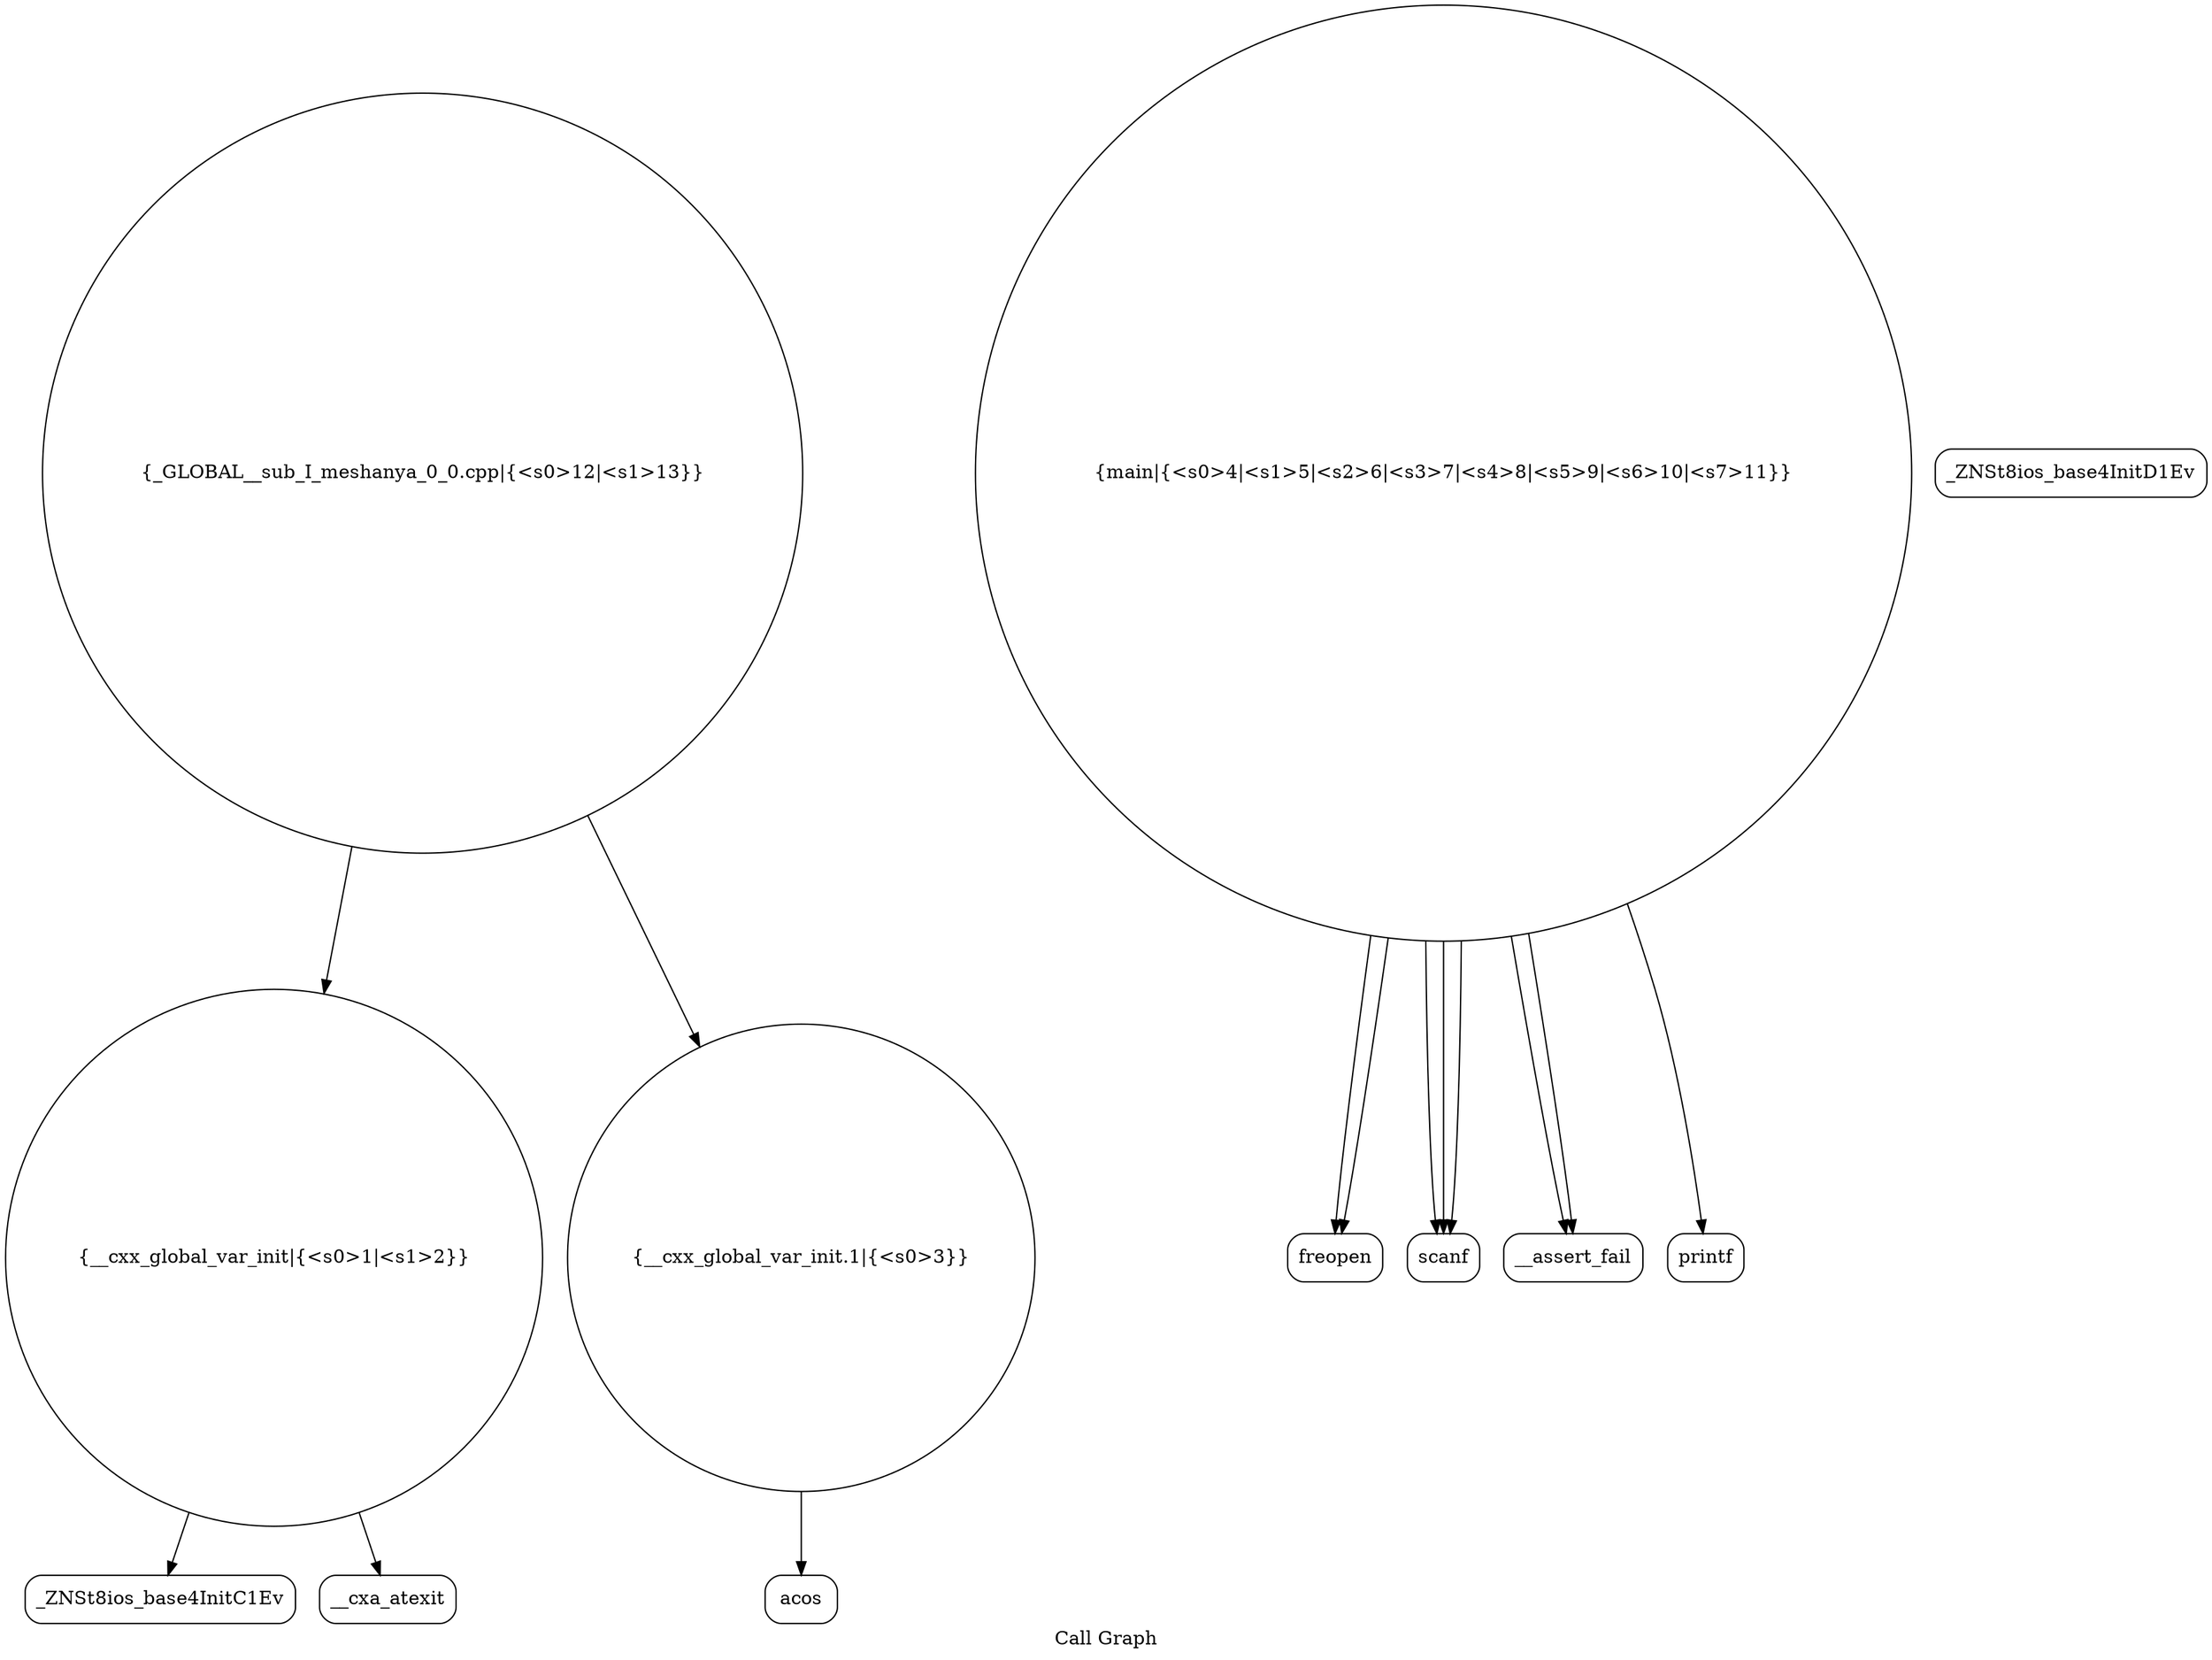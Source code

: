 digraph "Call Graph" {
	label="Call Graph";

	Node0x565418321740 [shape=record,shape=circle,label="{__cxx_global_var_init|{<s0>1|<s1>2}}"];
	Node0x565418321740:s0 -> Node0x565418321bd0[color=black];
	Node0x565418321740:s1 -> Node0x565418321cd0[color=black];
	Node0x565418321ed0 [shape=record,shape=Mrecord,label="{freopen}"];
	Node0x565418321c50 [shape=record,shape=Mrecord,label="{_ZNSt8ios_base4InitD1Ev}"];
	Node0x565418321fd0 [shape=record,shape=Mrecord,label="{scanf}"];
	Node0x565418321d50 [shape=record,shape=circle,label="{__cxx_global_var_init.1|{<s0>3}}"];
	Node0x565418321d50:s0 -> Node0x565418321dd0[color=black];
	Node0x5654183220d0 [shape=record,shape=circle,label="{_GLOBAL__sub_I_meshanya_0_0.cpp|{<s0>12|<s1>13}}"];
	Node0x5654183220d0:s0 -> Node0x565418321740[color=black];
	Node0x5654183220d0:s1 -> Node0x565418321d50[color=black];
	Node0x565418321e50 [shape=record,shape=circle,label="{main|{<s0>4|<s1>5|<s2>6|<s3>7|<s4>8|<s5>9|<s6>10|<s7>11}}"];
	Node0x565418321e50:s0 -> Node0x565418321ed0[color=black];
	Node0x565418321e50:s1 -> Node0x565418321f50[color=black];
	Node0x565418321e50:s2 -> Node0x565418321ed0[color=black];
	Node0x565418321e50:s3 -> Node0x565418321f50[color=black];
	Node0x565418321e50:s4 -> Node0x565418321fd0[color=black];
	Node0x565418321e50:s5 -> Node0x565418321fd0[color=black];
	Node0x565418321e50:s6 -> Node0x565418321fd0[color=black];
	Node0x565418321e50:s7 -> Node0x565418322050[color=black];
	Node0x565418321bd0 [shape=record,shape=Mrecord,label="{_ZNSt8ios_base4InitC1Ev}"];
	Node0x565418321f50 [shape=record,shape=Mrecord,label="{__assert_fail}"];
	Node0x565418321cd0 [shape=record,shape=Mrecord,label="{__cxa_atexit}"];
	Node0x565418322050 [shape=record,shape=Mrecord,label="{printf}"];
	Node0x565418321dd0 [shape=record,shape=Mrecord,label="{acos}"];
}
